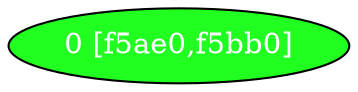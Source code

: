 diGraph libnss3{
	libnss3_0  [style=filled fillcolor="#20FF20" fontcolor="#ffffff" shape=oval label="0 [f5ae0,f5bb0]"]


}